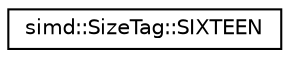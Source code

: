 digraph "Graphical Class Hierarchy"
{
 // LATEX_PDF_SIZE
  edge [fontname="Helvetica",fontsize="10",labelfontname="Helvetica",labelfontsize="10"];
  node [fontname="Helvetica",fontsize="10",shape=record];
  rankdir="LR";
  Node0 [label="simd::SizeTag::SIXTEEN",height=0.2,width=0.4,color="black", fillcolor="white", style="filled",URL="$structsimd_1_1SizeTag_1_1SIXTEEN.html",tooltip=" "];
}
